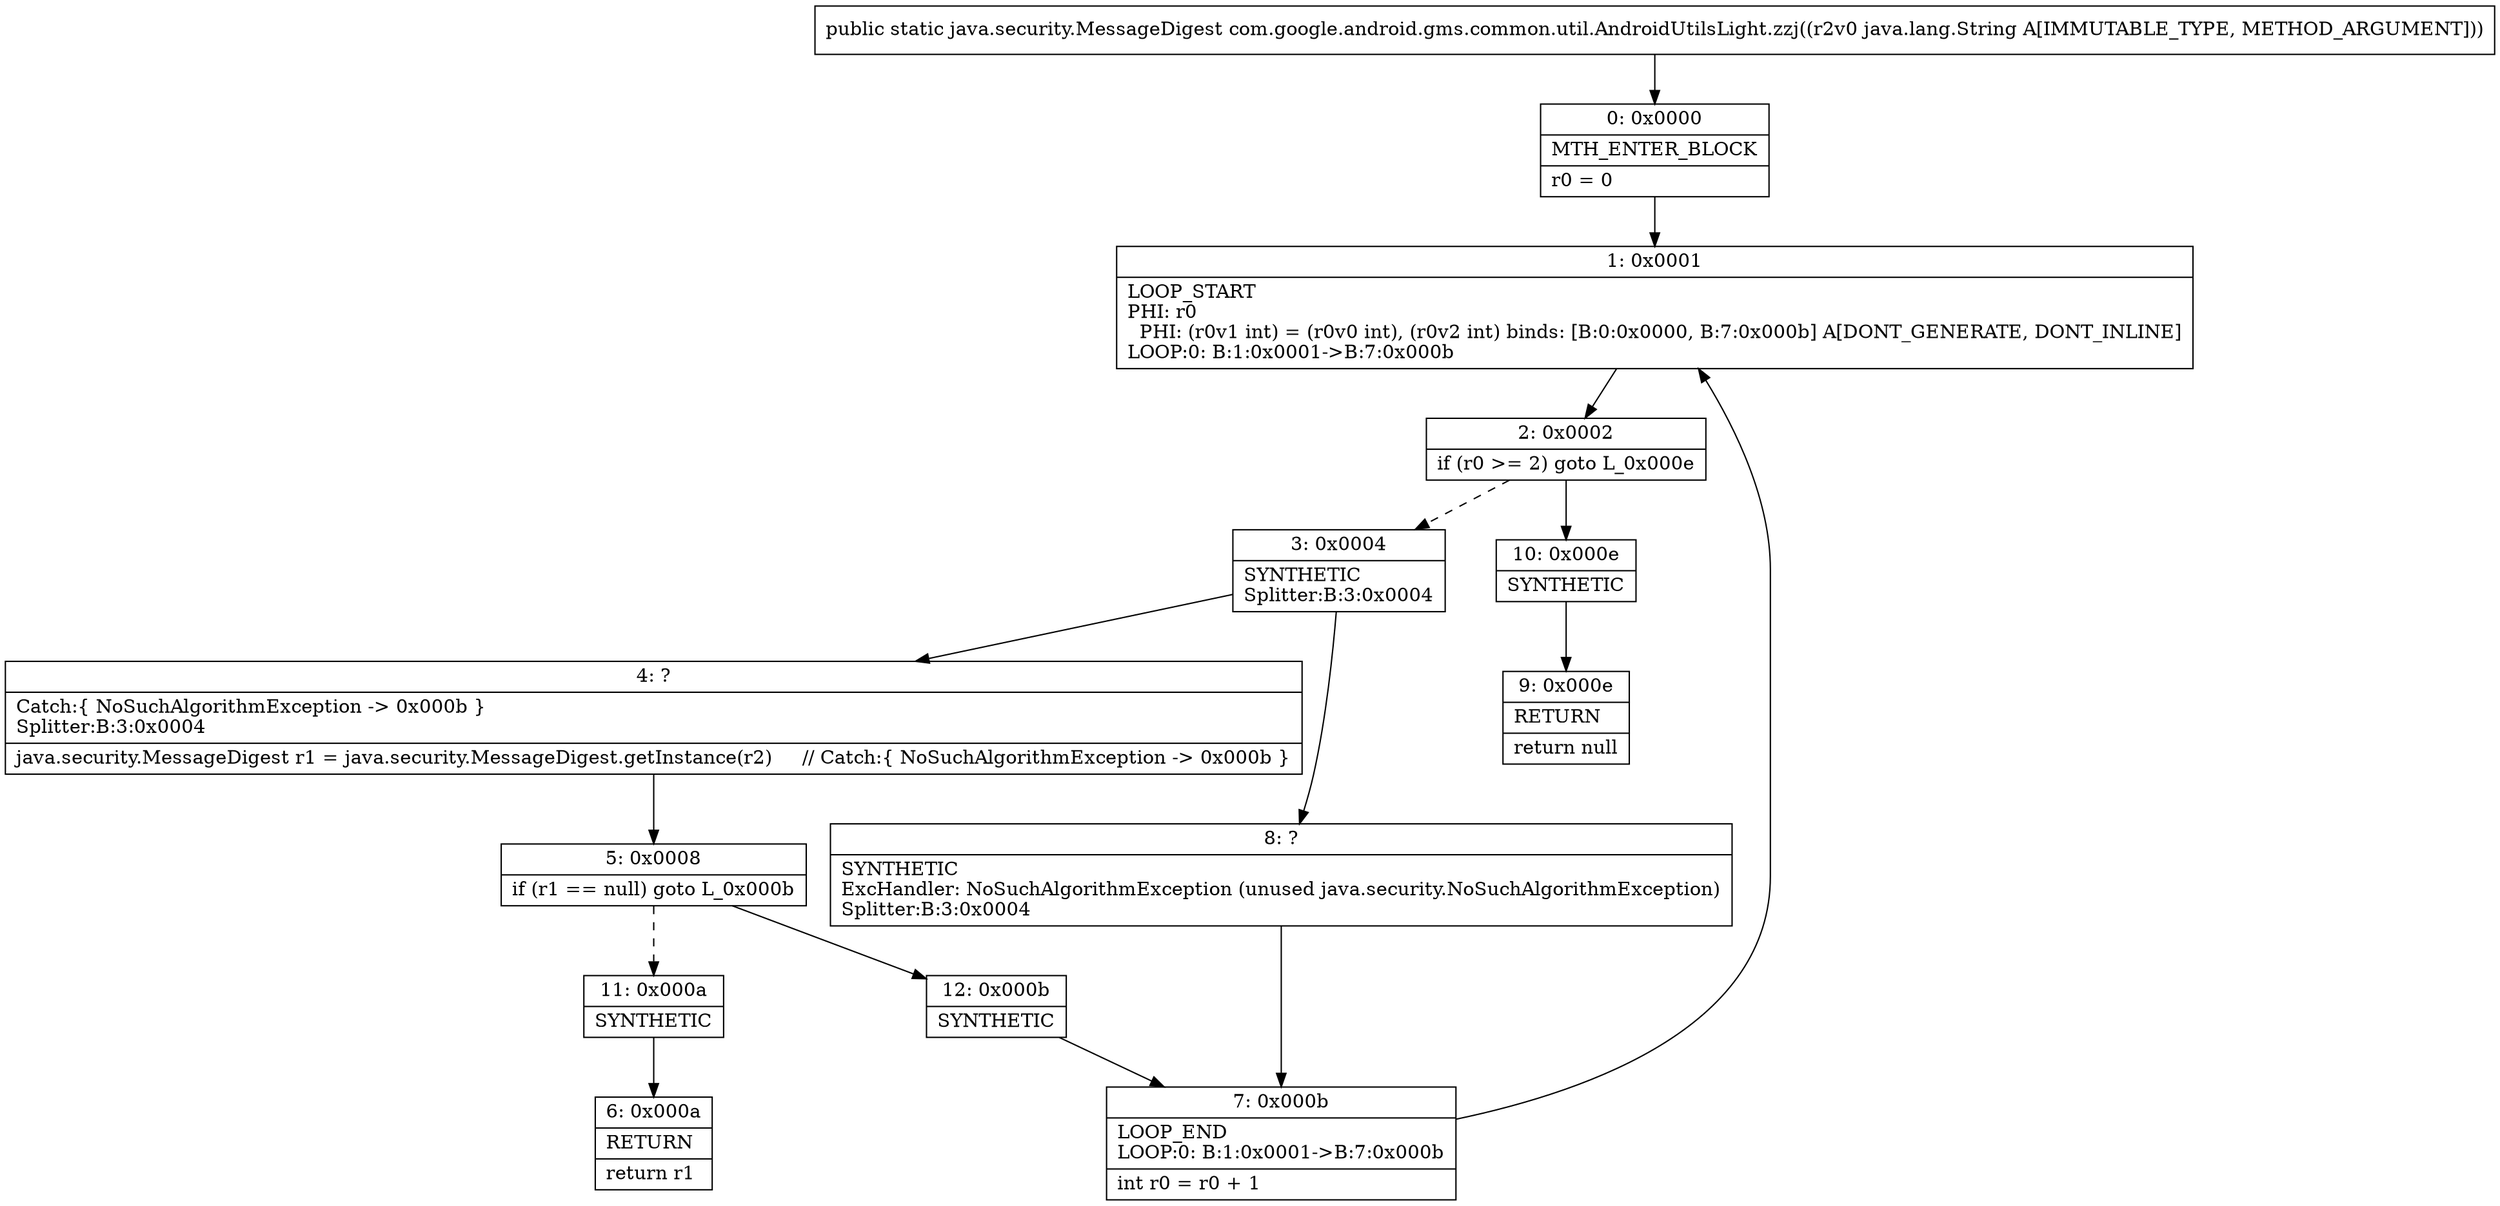 digraph "CFG forcom.google.android.gms.common.util.AndroidUtilsLight.zzj(Ljava\/lang\/String;)Ljava\/security\/MessageDigest;" {
Node_0 [shape=record,label="{0\:\ 0x0000|MTH_ENTER_BLOCK\l|r0 = 0\l}"];
Node_1 [shape=record,label="{1\:\ 0x0001|LOOP_START\lPHI: r0 \l  PHI: (r0v1 int) = (r0v0 int), (r0v2 int) binds: [B:0:0x0000, B:7:0x000b] A[DONT_GENERATE, DONT_INLINE]\lLOOP:0: B:1:0x0001\-\>B:7:0x000b\l}"];
Node_2 [shape=record,label="{2\:\ 0x0002|if (r0 \>= 2) goto L_0x000e\l}"];
Node_3 [shape=record,label="{3\:\ 0x0004|SYNTHETIC\lSplitter:B:3:0x0004\l}"];
Node_4 [shape=record,label="{4\:\ ?|Catch:\{ NoSuchAlgorithmException \-\> 0x000b \}\lSplitter:B:3:0x0004\l|java.security.MessageDigest r1 = java.security.MessageDigest.getInstance(r2)     \/\/ Catch:\{ NoSuchAlgorithmException \-\> 0x000b \}\l}"];
Node_5 [shape=record,label="{5\:\ 0x0008|if (r1 == null) goto L_0x000b\l}"];
Node_6 [shape=record,label="{6\:\ 0x000a|RETURN\l|return r1\l}"];
Node_7 [shape=record,label="{7\:\ 0x000b|LOOP_END\lLOOP:0: B:1:0x0001\-\>B:7:0x000b\l|int r0 = r0 + 1\l}"];
Node_8 [shape=record,label="{8\:\ ?|SYNTHETIC\lExcHandler: NoSuchAlgorithmException (unused java.security.NoSuchAlgorithmException)\lSplitter:B:3:0x0004\l}"];
Node_9 [shape=record,label="{9\:\ 0x000e|RETURN\l|return null\l}"];
Node_10 [shape=record,label="{10\:\ 0x000e|SYNTHETIC\l}"];
Node_11 [shape=record,label="{11\:\ 0x000a|SYNTHETIC\l}"];
Node_12 [shape=record,label="{12\:\ 0x000b|SYNTHETIC\l}"];
MethodNode[shape=record,label="{public static java.security.MessageDigest com.google.android.gms.common.util.AndroidUtilsLight.zzj((r2v0 java.lang.String A[IMMUTABLE_TYPE, METHOD_ARGUMENT])) }"];
MethodNode -> Node_0;
Node_0 -> Node_1;
Node_1 -> Node_2;
Node_2 -> Node_3[style=dashed];
Node_2 -> Node_10;
Node_3 -> Node_4;
Node_3 -> Node_8;
Node_4 -> Node_5;
Node_5 -> Node_11[style=dashed];
Node_5 -> Node_12;
Node_7 -> Node_1;
Node_8 -> Node_7;
Node_10 -> Node_9;
Node_11 -> Node_6;
Node_12 -> Node_7;
}

